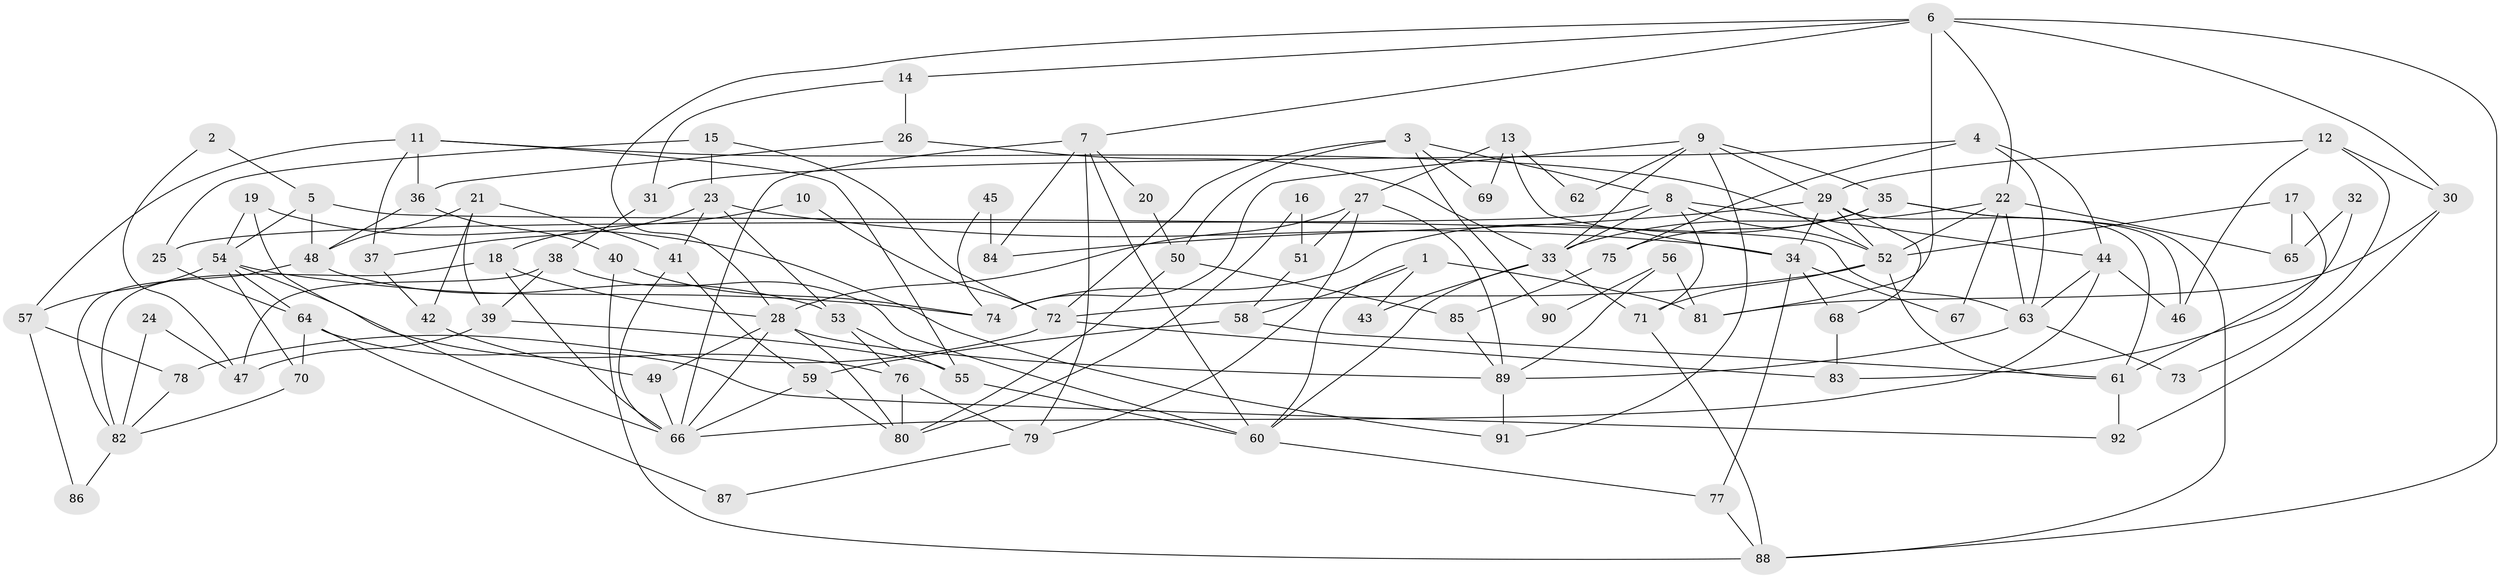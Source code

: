 // Generated by graph-tools (version 1.1) at 2025/02/03/09/25 03:02:13]
// undirected, 92 vertices, 184 edges
graph export_dot {
graph [start="1"]
  node [color=gray90,style=filled];
  1;
  2;
  3;
  4;
  5;
  6;
  7;
  8;
  9;
  10;
  11;
  12;
  13;
  14;
  15;
  16;
  17;
  18;
  19;
  20;
  21;
  22;
  23;
  24;
  25;
  26;
  27;
  28;
  29;
  30;
  31;
  32;
  33;
  34;
  35;
  36;
  37;
  38;
  39;
  40;
  41;
  42;
  43;
  44;
  45;
  46;
  47;
  48;
  49;
  50;
  51;
  52;
  53;
  54;
  55;
  56;
  57;
  58;
  59;
  60;
  61;
  62;
  63;
  64;
  65;
  66;
  67;
  68;
  69;
  70;
  71;
  72;
  73;
  74;
  75;
  76;
  77;
  78;
  79;
  80;
  81;
  82;
  83;
  84;
  85;
  86;
  87;
  88;
  89;
  90;
  91;
  92;
  1 -- 60;
  1 -- 58;
  1 -- 43;
  1 -- 81;
  2 -- 5;
  2 -- 47;
  3 -- 8;
  3 -- 72;
  3 -- 50;
  3 -- 69;
  3 -- 90;
  4 -- 44;
  4 -- 63;
  4 -- 31;
  4 -- 75;
  5 -- 48;
  5 -- 54;
  5 -- 63;
  6 -- 28;
  6 -- 30;
  6 -- 7;
  6 -- 14;
  6 -- 22;
  6 -- 81;
  6 -- 88;
  7 -- 66;
  7 -- 20;
  7 -- 60;
  7 -- 79;
  7 -- 84;
  8 -- 33;
  8 -- 44;
  8 -- 25;
  8 -- 52;
  8 -- 71;
  9 -- 33;
  9 -- 35;
  9 -- 29;
  9 -- 62;
  9 -- 74;
  9 -- 91;
  10 -- 18;
  10 -- 72;
  11 -- 52;
  11 -- 37;
  11 -- 36;
  11 -- 55;
  11 -- 57;
  12 -- 30;
  12 -- 29;
  12 -- 46;
  12 -- 73;
  13 -- 34;
  13 -- 27;
  13 -- 62;
  13 -- 69;
  14 -- 26;
  14 -- 31;
  15 -- 23;
  15 -- 25;
  15 -- 72;
  16 -- 80;
  16 -- 51;
  17 -- 52;
  17 -- 61;
  17 -- 65;
  18 -- 66;
  18 -- 82;
  18 -- 28;
  19 -- 66;
  19 -- 91;
  19 -- 54;
  20 -- 50;
  21 -- 39;
  21 -- 41;
  21 -- 42;
  21 -- 48;
  22 -- 33;
  22 -- 52;
  22 -- 63;
  22 -- 65;
  22 -- 67;
  23 -- 34;
  23 -- 53;
  23 -- 37;
  23 -- 41;
  24 -- 82;
  24 -- 47;
  25 -- 64;
  26 -- 36;
  26 -- 33;
  27 -- 28;
  27 -- 79;
  27 -- 51;
  27 -- 89;
  28 -- 89;
  28 -- 49;
  28 -- 66;
  28 -- 80;
  29 -- 52;
  29 -- 34;
  29 -- 61;
  29 -- 68;
  29 -- 84;
  30 -- 81;
  30 -- 92;
  31 -- 38;
  32 -- 65;
  32 -- 83;
  33 -- 60;
  33 -- 71;
  33 -- 43;
  34 -- 77;
  34 -- 67;
  34 -- 68;
  35 -- 88;
  35 -- 46;
  35 -- 74;
  35 -- 75;
  36 -- 40;
  36 -- 48;
  37 -- 42;
  38 -- 60;
  38 -- 39;
  38 -- 47;
  39 -- 55;
  39 -- 47;
  40 -- 88;
  40 -- 74;
  41 -- 66;
  41 -- 59;
  42 -- 49;
  44 -- 63;
  44 -- 66;
  44 -- 46;
  45 -- 84;
  45 -- 74;
  48 -- 53;
  48 -- 82;
  49 -- 66;
  50 -- 85;
  50 -- 80;
  51 -- 58;
  52 -- 61;
  52 -- 71;
  52 -- 72;
  53 -- 76;
  53 -- 55;
  54 -- 74;
  54 -- 57;
  54 -- 64;
  54 -- 70;
  54 -- 76;
  55 -- 60;
  56 -- 89;
  56 -- 81;
  56 -- 90;
  57 -- 78;
  57 -- 86;
  58 -- 61;
  58 -- 59;
  59 -- 80;
  59 -- 66;
  60 -- 77;
  61 -- 92;
  63 -- 73;
  63 -- 89;
  64 -- 70;
  64 -- 87;
  64 -- 92;
  68 -- 83;
  70 -- 82;
  71 -- 88;
  72 -- 78;
  72 -- 83;
  75 -- 85;
  76 -- 80;
  76 -- 79;
  77 -- 88;
  78 -- 82;
  79 -- 87;
  82 -- 86;
  85 -- 89;
  89 -- 91;
}
